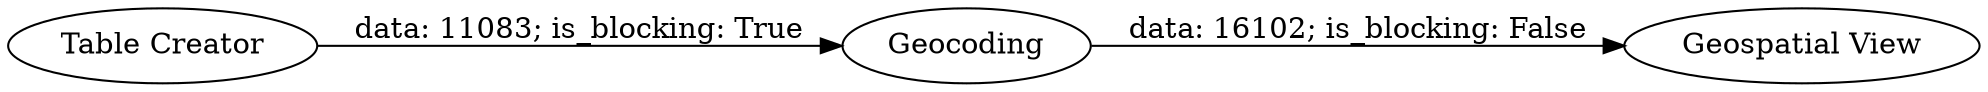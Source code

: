 digraph {
	"-5104157584891068853_2" [label=Geocoding]
	"-5104157584891068853_1" [label="Table Creator"]
	"-5104157584891068853_3" [label="Geospatial View"]
	"-5104157584891068853_2" -> "-5104157584891068853_3" [label="data: 16102; is_blocking: False"]
	"-5104157584891068853_1" -> "-5104157584891068853_2" [label="data: 11083; is_blocking: True"]
	rankdir=LR
}
